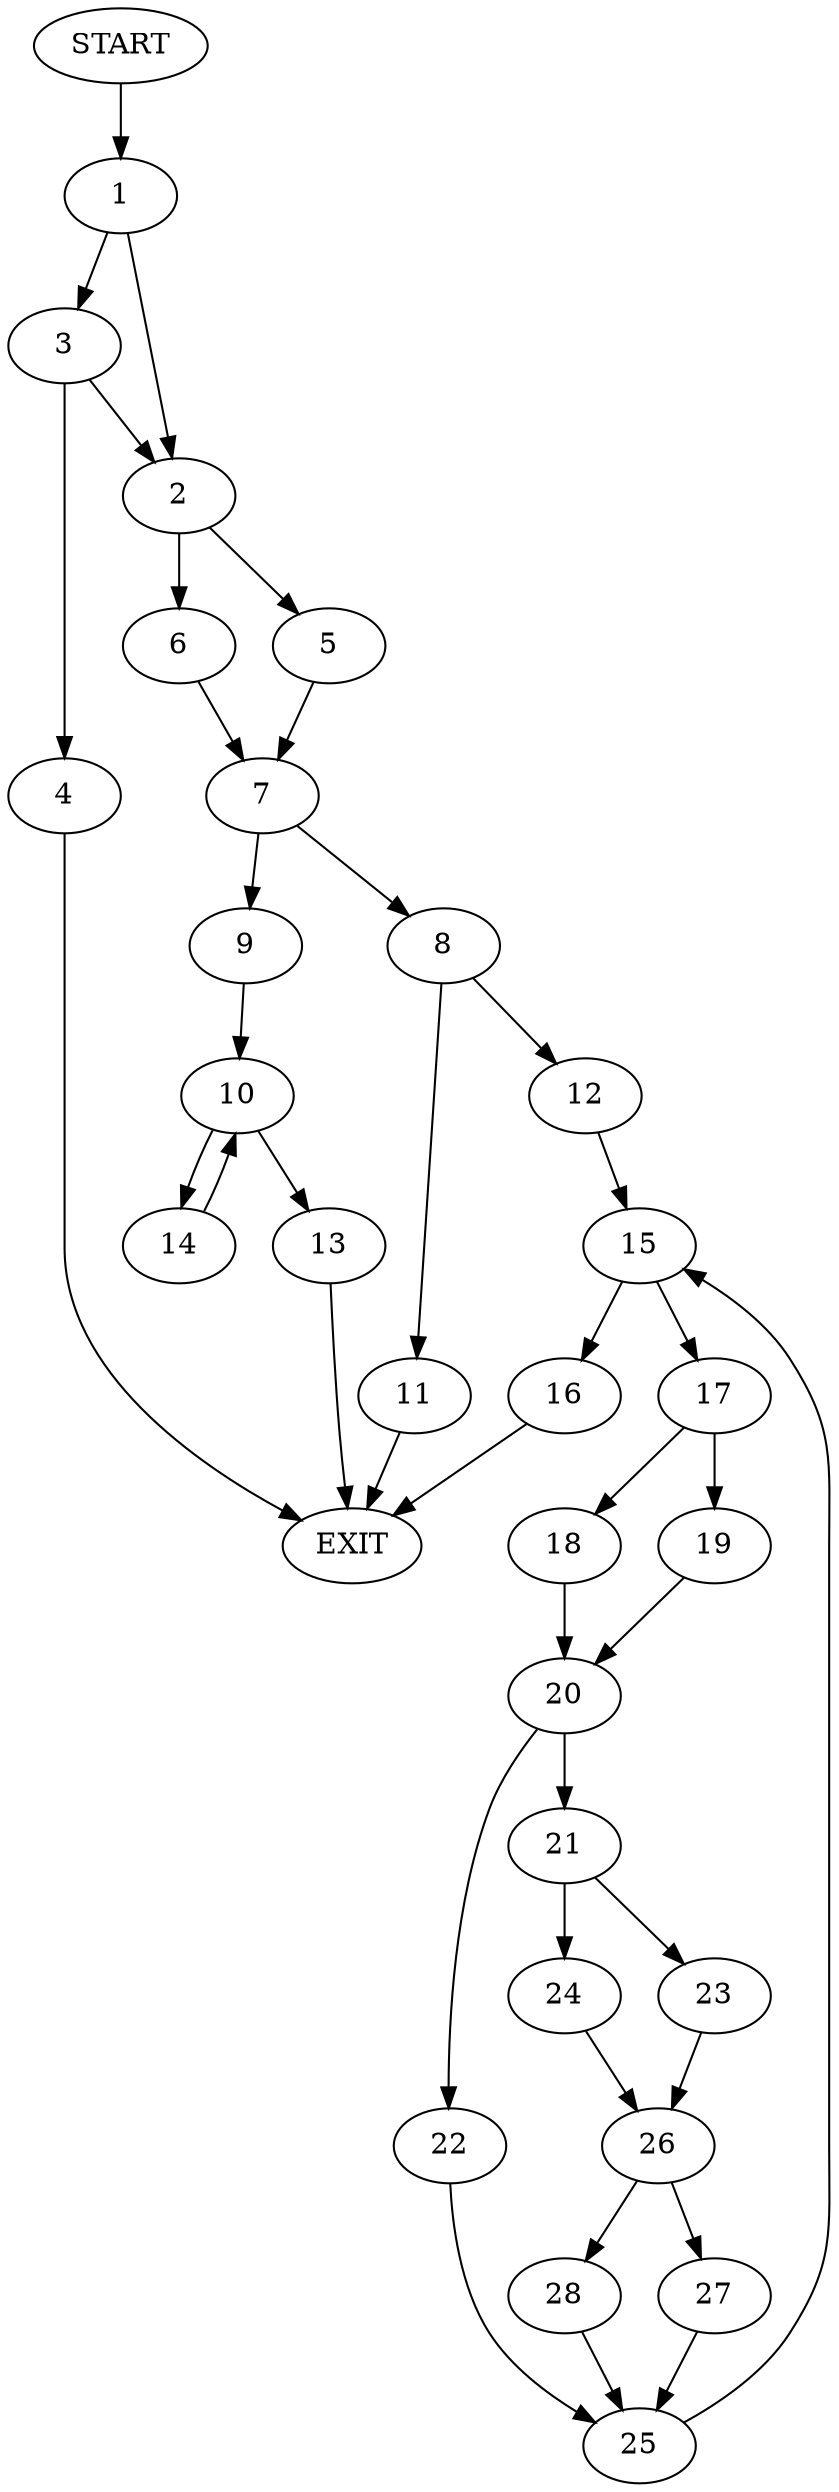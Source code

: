 digraph {
0 [label="START"]
29 [label="EXIT"]
0 -> 1
1 -> 2
1 -> 3
3 -> 2
3 -> 4
2 -> 5
2 -> 6
4 -> 29
5 -> 7
6 -> 7
7 -> 8
7 -> 9
9 -> 10
8 -> 11
8 -> 12
10 -> 13
10 -> 14
14 -> 10
13 -> 29
12 -> 15
11 -> 29
15 -> 16
15 -> 17
16 -> 29
17 -> 18
17 -> 19
18 -> 20
19 -> 20
20 -> 21
20 -> 22
21 -> 23
21 -> 24
22 -> 25
25 -> 15
23 -> 26
24 -> 26
26 -> 27
26 -> 28
27 -> 25
28 -> 25
}
